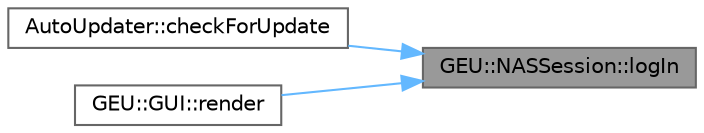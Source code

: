 digraph "GEU::NASSession::logIn"
{
 // LATEX_PDF_SIZE
  bgcolor="transparent";
  edge [fontname=Helvetica,fontsize=10,labelfontname=Helvetica,labelfontsize=10];
  node [fontname=Helvetica,fontsize=10,shape=box,height=0.2,width=0.4];
  rankdir="RL";
  Node1 [id="Node000001",label="GEU::NASSession::logIn",height=0.2,width=0.4,color="gray40", fillcolor="grey60", style="filled", fontcolor="black",tooltip="Handles NAS login API request."];
  Node1 -> Node2 [id="edge1_Node000001_Node000002",dir="back",color="steelblue1",style="solid",tooltip=" "];
  Node2 [id="Node000002",label="AutoUpdater::checkForUpdate",height=0.2,width=0.4,color="grey40", fillcolor="white", style="filled",URL="$da/d03/class_auto_updater.html#addbef684fb89817493a5bbc81c8ef36a",tooltip="Check for updates in the NAS server."];
  Node1 -> Node3 [id="edge2_Node000001_Node000003",dir="back",color="steelblue1",style="solid",tooltip=" "];
  Node3 [id="Node000003",label="GEU::GUI::render",height=0.2,width=0.4,color="grey40", fillcolor="white", style="filled",URL="$de/d06/class_g_e_u_1_1_g_u_i.html#af7ebc89aa431e3a9e86bb1424b819d47",tooltip="Draws ImGUI elements."];
}
